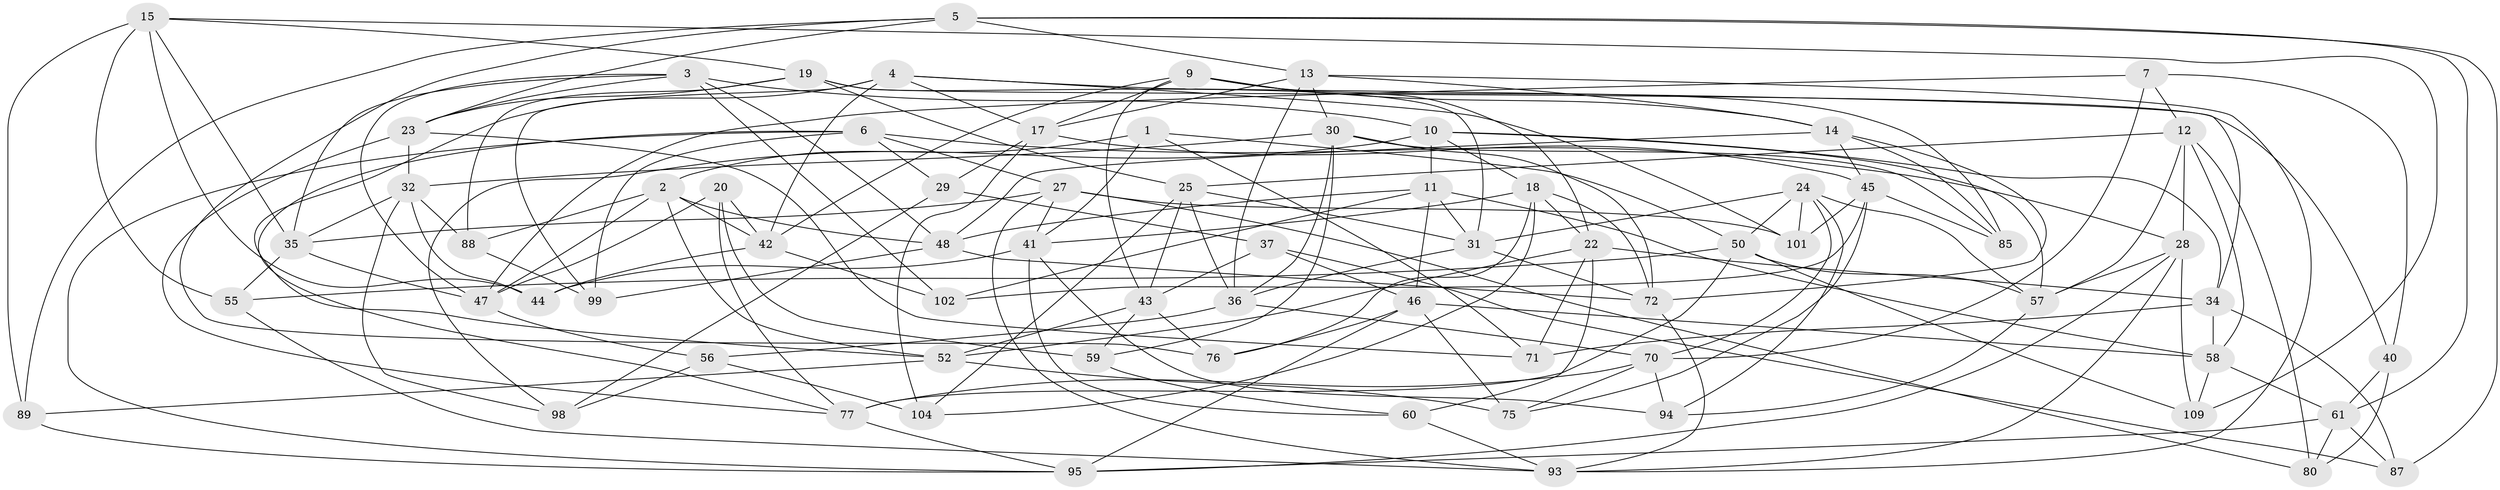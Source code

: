 // Generated by graph-tools (version 1.1) at 2025/52/02/27/25 19:52:28]
// undirected, 70 vertices, 184 edges
graph export_dot {
graph [start="1"]
  node [color=gray90,style=filled];
  1;
  2 [super="+26"];
  3 [super="+63"];
  4 [super="+16"];
  5 [super="+8"];
  6 [super="+69"];
  7;
  9 [super="+86"];
  10 [super="+111"];
  11 [super="+108"];
  12 [super="+84"];
  13 [super="+97"];
  14 [super="+53"];
  15 [super="+68"];
  17 [super="+113"];
  18 [super="+33"];
  19 [super="+21"];
  20;
  22 [super="+38"];
  23 [super="+51"];
  24 [super="+65"];
  25 [super="+39"];
  27 [super="+81"];
  28 [super="+106"];
  29;
  30 [super="+100"];
  31 [super="+112"];
  32 [super="+49"];
  34 [super="+103"];
  35 [super="+107"];
  36 [super="+92"];
  37;
  40;
  41 [super="+79"];
  42 [super="+73"];
  43 [super="+83"];
  44;
  45 [super="+91"];
  46 [super="+66"];
  47 [super="+54"];
  48 [super="+62"];
  50 [super="+96"];
  52 [super="+90"];
  55;
  56;
  57 [super="+74"];
  58 [super="+64"];
  59;
  60;
  61 [super="+67"];
  70 [super="+110"];
  71;
  72 [super="+78"];
  75;
  76;
  77 [super="+82"];
  80;
  85;
  87;
  88;
  89;
  93 [super="+114"];
  94;
  95 [super="+105"];
  98;
  99;
  101;
  102;
  104;
  109;
  1 -- 50;
  1 -- 41;
  1 -- 71;
  1 -- 2;
  2 -- 88;
  2 -- 42;
  2 -- 47;
  2 -- 52;
  2 -- 48;
  3 -- 10;
  3 -- 23;
  3 -- 102;
  3 -- 47;
  3 -- 35;
  3 -- 48;
  4 -- 34;
  4 -- 101;
  4 -- 42;
  4 -- 99;
  4 -- 52;
  4 -- 17;
  5 -- 13;
  5 -- 87;
  5 -- 89;
  5 -- 76;
  5 -- 23;
  5 -- 61;
  6 -- 27;
  6 -- 99;
  6 -- 77;
  6 -- 29;
  6 -- 28;
  6 -- 95;
  7 -- 40;
  7 -- 47;
  7 -- 70;
  7 -- 12;
  9 -- 43;
  9 -- 85;
  9 -- 42;
  9 -- 22;
  9 -- 14;
  9 -- 17;
  10 -- 98;
  10 -- 57;
  10 -- 18;
  10 -- 11;
  10 -- 34;
  11 -- 58;
  11 -- 31;
  11 -- 48;
  11 -- 102;
  11 -- 46;
  12 -- 80;
  12 -- 57;
  12 -- 25;
  12 -- 58;
  12 -- 28;
  13 -- 17;
  13 -- 93;
  13 -- 36;
  13 -- 14;
  13 -- 30;
  14 -- 85;
  14 -- 48;
  14 -- 72;
  14 -- 45;
  15 -- 55;
  15 -- 109;
  15 -- 89;
  15 -- 19;
  15 -- 44;
  15 -- 35;
  17 -- 29;
  17 -- 45;
  17 -- 104;
  18 -- 22;
  18 -- 104;
  18 -- 76;
  18 -- 41;
  18 -- 72;
  19 -- 25;
  19 -- 88;
  19 -- 40;
  19 -- 31;
  19 -- 23;
  20 -- 77;
  20 -- 42;
  20 -- 59;
  20 -- 47;
  22 -- 60;
  22 -- 34;
  22 -- 52;
  22 -- 71;
  23 -- 77;
  23 -- 71;
  23 -- 32;
  24 -- 57;
  24 -- 101;
  24 -- 50;
  24 -- 94;
  24 -- 70;
  24 -- 31;
  25 -- 31;
  25 -- 104;
  25 -- 36;
  25 -- 43;
  27 -- 41;
  27 -- 101;
  27 -- 80;
  27 -- 35;
  27 -- 93;
  28 -- 95;
  28 -- 93;
  28 -- 57;
  28 -- 109;
  29 -- 37;
  29 -- 98;
  30 -- 85;
  30 -- 72;
  30 -- 36;
  30 -- 59;
  30 -- 32;
  31 -- 72;
  31 -- 36;
  32 -- 98;
  32 -- 44;
  32 -- 35;
  32 -- 88;
  34 -- 87;
  34 -- 58;
  34 -- 71;
  35 -- 55;
  35 -- 47;
  36 -- 56;
  36 -- 70;
  37 -- 46;
  37 -- 87;
  37 -- 43;
  40 -- 61;
  40 -- 80;
  41 -- 60;
  41 -- 44;
  41 -- 94;
  42 -- 44;
  42 -- 102;
  43 -- 76;
  43 -- 59;
  43 -- 52;
  45 -- 85;
  45 -- 101;
  45 -- 102;
  45 -- 75;
  46 -- 75;
  46 -- 76;
  46 -- 58;
  46 -- 95;
  47 -- 56;
  48 -- 99;
  48 -- 72;
  50 -- 77;
  50 -- 55;
  50 -- 57;
  50 -- 109;
  52 -- 75;
  52 -- 89;
  55 -- 93;
  56 -- 98;
  56 -- 104;
  57 -- 94;
  58 -- 109;
  58 -- 61;
  59 -- 60;
  60 -- 93;
  61 -- 87;
  61 -- 80;
  61 -- 95;
  70 -- 75;
  70 -- 94;
  70 -- 77;
  72 -- 93;
  77 -- 95;
  88 -- 99;
  89 -- 95;
}
